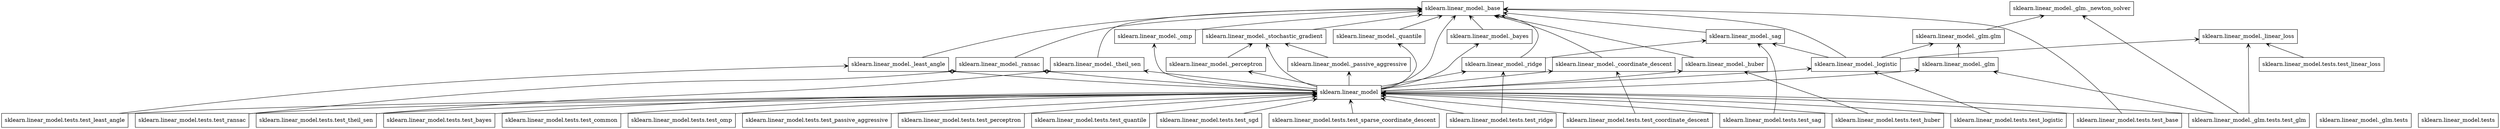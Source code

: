 digraph "packages_linear_model" {
rankdir=BT
charset="utf-8"
"sklearn.linear_model" [color="black", label=<sklearn.linear_model>, shape="box", style="solid"];
"sklearn.linear_model._base" [color="black", label=<sklearn.linear_model._base>, shape="box", style="solid"];
"sklearn.linear_model._bayes" [color="black", label=<sklearn.linear_model._bayes>, shape="box", style="solid"];
"sklearn.linear_model._coordinate_descent" [color="black", label=<sklearn.linear_model._coordinate_descent>, shape="box", style="solid"];
"sklearn.linear_model._glm" [color="black", label=<sklearn.linear_model._glm>, shape="box", style="solid"];
"sklearn.linear_model._glm._newton_solver" [color="black", label=<sklearn.linear_model._glm._newton_solver>, shape="box", style="solid"];
"sklearn.linear_model._glm.glm" [color="black", label=<sklearn.linear_model._glm.glm>, shape="box", style="solid"];
"sklearn.linear_model._glm.tests" [color="black", label=<sklearn.linear_model._glm.tests>, shape="box", style="solid"];
"sklearn.linear_model._glm.tests.test_glm" [color="black", label=<sklearn.linear_model._glm.tests.test_glm>, shape="box", style="solid"];
"sklearn.linear_model._huber" [color="black", label=<sklearn.linear_model._huber>, shape="box", style="solid"];
"sklearn.linear_model._least_angle" [color="black", label=<sklearn.linear_model._least_angle>, shape="box", style="solid"];
"sklearn.linear_model._linear_loss" [color="black", label=<sklearn.linear_model._linear_loss>, shape="box", style="solid"];
"sklearn.linear_model._logistic" [color="black", label=<sklearn.linear_model._logistic>, shape="box", style="solid"];
"sklearn.linear_model._omp" [color="black", label=<sklearn.linear_model._omp>, shape="box", style="solid"];
"sklearn.linear_model._passive_aggressive" [color="black", label=<sklearn.linear_model._passive_aggressive>, shape="box", style="solid"];
"sklearn.linear_model._perceptron" [color="black", label=<sklearn.linear_model._perceptron>, shape="box", style="solid"];
"sklearn.linear_model._quantile" [color="black", label=<sklearn.linear_model._quantile>, shape="box", style="solid"];
"sklearn.linear_model._ransac" [color="black", label=<sklearn.linear_model._ransac>, shape="box", style="solid"];
"sklearn.linear_model._ridge" [color="black", label=<sklearn.linear_model._ridge>, shape="box", style="solid"];
"sklearn.linear_model._sag" [color="black", label=<sklearn.linear_model._sag>, shape="box", style="solid"];
"sklearn.linear_model._stochastic_gradient" [color="black", label=<sklearn.linear_model._stochastic_gradient>, shape="box", style="solid"];
"sklearn.linear_model._theil_sen" [color="black", label=<sklearn.linear_model._theil_sen>, shape="box", style="solid"];
"sklearn.linear_model.tests" [color="black", label=<sklearn.linear_model.tests>, shape="box", style="solid"];
"sklearn.linear_model.tests.test_base" [color="black", label=<sklearn.linear_model.tests.test_base>, shape="box", style="solid"];
"sklearn.linear_model.tests.test_bayes" [color="black", label=<sklearn.linear_model.tests.test_bayes>, shape="box", style="solid"];
"sklearn.linear_model.tests.test_common" [color="black", label=<sklearn.linear_model.tests.test_common>, shape="box", style="solid"];
"sklearn.linear_model.tests.test_coordinate_descent" [color="black", label=<sklearn.linear_model.tests.test_coordinate_descent>, shape="box", style="solid"];
"sklearn.linear_model.tests.test_huber" [color="black", label=<sklearn.linear_model.tests.test_huber>, shape="box", style="solid"];
"sklearn.linear_model.tests.test_least_angle" [color="black", label=<sklearn.linear_model.tests.test_least_angle>, shape="box", style="solid"];
"sklearn.linear_model.tests.test_linear_loss" [color="black", label=<sklearn.linear_model.tests.test_linear_loss>, shape="box", style="solid"];
"sklearn.linear_model.tests.test_logistic" [color="black", label=<sklearn.linear_model.tests.test_logistic>, shape="box", style="solid"];
"sklearn.linear_model.tests.test_omp" [color="black", label=<sklearn.linear_model.tests.test_omp>, shape="box", style="solid"];
"sklearn.linear_model.tests.test_passive_aggressive" [color="black", label=<sklearn.linear_model.tests.test_passive_aggressive>, shape="box", style="solid"];
"sklearn.linear_model.tests.test_perceptron" [color="black", label=<sklearn.linear_model.tests.test_perceptron>, shape="box", style="solid"];
"sklearn.linear_model.tests.test_quantile" [color="black", label=<sklearn.linear_model.tests.test_quantile>, shape="box", style="solid"];
"sklearn.linear_model.tests.test_ransac" [color="black", label=<sklearn.linear_model.tests.test_ransac>, shape="box", style="solid"];
"sklearn.linear_model.tests.test_ridge" [color="black", label=<sklearn.linear_model.tests.test_ridge>, shape="box", style="solid"];
"sklearn.linear_model.tests.test_sag" [color="black", label=<sklearn.linear_model.tests.test_sag>, shape="box", style="solid"];
"sklearn.linear_model.tests.test_sgd" [color="black", label=<sklearn.linear_model.tests.test_sgd>, shape="box", style="solid"];
"sklearn.linear_model.tests.test_sparse_coordinate_descent" [color="black", label=<sklearn.linear_model.tests.test_sparse_coordinate_descent>, shape="box", style="solid"];
"sklearn.linear_model.tests.test_theil_sen" [color="black", label=<sklearn.linear_model.tests.test_theil_sen>, shape="box", style="solid"];
"sklearn.linear_model" -> "sklearn.linear_model._base" [arrowhead="open", arrowtail="none"];
"sklearn.linear_model" -> "sklearn.linear_model._bayes" [arrowhead="open", arrowtail="none"];
"sklearn.linear_model" -> "sklearn.linear_model._coordinate_descent" [arrowhead="open", arrowtail="none"];
"sklearn.linear_model" -> "sklearn.linear_model._glm" [arrowhead="open", arrowtail="none"];
"sklearn.linear_model" -> "sklearn.linear_model._huber" [arrowhead="open", arrowtail="none"];
"sklearn.linear_model" -> "sklearn.linear_model._least_angle" [arrowhead="open", arrowtail="none"];
"sklearn.linear_model" -> "sklearn.linear_model._logistic" [arrowhead="open", arrowtail="none"];
"sklearn.linear_model" -> "sklearn.linear_model._omp" [arrowhead="open", arrowtail="none"];
"sklearn.linear_model" -> "sklearn.linear_model._passive_aggressive" [arrowhead="open", arrowtail="none"];
"sklearn.linear_model" -> "sklearn.linear_model._perceptron" [arrowhead="open", arrowtail="none"];
"sklearn.linear_model" -> "sklearn.linear_model._quantile" [arrowhead="open", arrowtail="none"];
"sklearn.linear_model" -> "sklearn.linear_model._ransac" [arrowhead="open", arrowtail="none"];
"sklearn.linear_model" -> "sklearn.linear_model._ridge" [arrowhead="open", arrowtail="none"];
"sklearn.linear_model" -> "sklearn.linear_model._stochastic_gradient" [arrowhead="open", arrowtail="none"];
"sklearn.linear_model" -> "sklearn.linear_model._theil_sen" [arrowhead="open", arrowtail="none"];
"sklearn.linear_model._bayes" -> "sklearn.linear_model._base" [arrowhead="open", arrowtail="none"];
"sklearn.linear_model._coordinate_descent" -> "sklearn.linear_model._base" [arrowhead="open", arrowtail="none"];
"sklearn.linear_model._glm" -> "sklearn.linear_model._glm.glm" [arrowhead="open", arrowtail="none"];
"sklearn.linear_model._glm.glm" -> "sklearn.linear_model._glm._newton_solver" [arrowhead="open", arrowtail="none"];
"sklearn.linear_model._glm.tests.test_glm" -> "sklearn.linear_model" [arrowhead="open", arrowtail="none"];
"sklearn.linear_model._glm.tests.test_glm" -> "sklearn.linear_model._glm" [arrowhead="open", arrowtail="none"];
"sklearn.linear_model._glm.tests.test_glm" -> "sklearn.linear_model._glm._newton_solver" [arrowhead="open", arrowtail="none"];
"sklearn.linear_model._glm.tests.test_glm" -> "sklearn.linear_model._linear_loss" [arrowhead="open", arrowtail="none"];
"sklearn.linear_model._huber" -> "sklearn.linear_model._base" [arrowhead="open", arrowtail="none"];
"sklearn.linear_model._least_angle" -> "sklearn.linear_model._base" [arrowhead="open", arrowtail="none"];
"sklearn.linear_model._logistic" -> "sklearn.linear_model._base" [arrowhead="open", arrowtail="none"];
"sklearn.linear_model._logistic" -> "sklearn.linear_model._glm.glm" [arrowhead="open", arrowtail="none"];
"sklearn.linear_model._logistic" -> "sklearn.linear_model._linear_loss" [arrowhead="open", arrowtail="none"];
"sklearn.linear_model._logistic" -> "sklearn.linear_model._sag" [arrowhead="open", arrowtail="none"];
"sklearn.linear_model._omp" -> "sklearn.linear_model._base" [arrowhead="open", arrowtail="none"];
"sklearn.linear_model._passive_aggressive" -> "sklearn.linear_model._stochastic_gradient" [arrowhead="open", arrowtail="none"];
"sklearn.linear_model._perceptron" -> "sklearn.linear_model._stochastic_gradient" [arrowhead="open", arrowtail="none"];
"sklearn.linear_model._quantile" -> "sklearn.linear_model._base" [arrowhead="open", arrowtail="none"];
"sklearn.linear_model._ransac" -> "sklearn.linear_model._base" [arrowhead="open", arrowtail="none"];
"sklearn.linear_model._ridge" -> "sklearn.linear_model._base" [arrowhead="open", arrowtail="none"];
"sklearn.linear_model._ridge" -> "sklearn.linear_model._sag" [arrowhead="open", arrowtail="none"];
"sklearn.linear_model._sag" -> "sklearn.linear_model._base" [arrowhead="open", arrowtail="none"];
"sklearn.linear_model._stochastic_gradient" -> "sklearn.linear_model._base" [arrowhead="open", arrowtail="none"];
"sklearn.linear_model._theil_sen" -> "sklearn.linear_model._base" [arrowhead="open", arrowtail="none"];
"sklearn.linear_model.tests.test_base" -> "sklearn.linear_model" [arrowhead="open", arrowtail="none"];
"sklearn.linear_model.tests.test_base" -> "sklearn.linear_model._base" [arrowhead="open", arrowtail="none"];
"sklearn.linear_model.tests.test_bayes" -> "sklearn.linear_model" [arrowhead="open", arrowtail="none"];
"sklearn.linear_model.tests.test_common" -> "sklearn.linear_model" [arrowhead="open", arrowtail="none"];
"sklearn.linear_model.tests.test_coordinate_descent" -> "sklearn.linear_model" [arrowhead="open", arrowtail="none"];
"sklearn.linear_model.tests.test_coordinate_descent" -> "sklearn.linear_model._coordinate_descent" [arrowhead="open", arrowtail="none"];
"sklearn.linear_model.tests.test_huber" -> "sklearn.linear_model" [arrowhead="open", arrowtail="none"];
"sklearn.linear_model.tests.test_huber" -> "sklearn.linear_model._huber" [arrowhead="open", arrowtail="none"];
"sklearn.linear_model.tests.test_least_angle" -> "sklearn.linear_model" [arrowhead="open", arrowtail="none"];
"sklearn.linear_model.tests.test_least_angle" -> "sklearn.linear_model._least_angle" [arrowhead="open", arrowtail="none"];
"sklearn.linear_model.tests.test_linear_loss" -> "sklearn.linear_model._linear_loss" [arrowhead="open", arrowtail="none"];
"sklearn.linear_model.tests.test_logistic" -> "sklearn.linear_model" [arrowhead="open", arrowtail="none"];
"sklearn.linear_model.tests.test_logistic" -> "sklearn.linear_model._logistic" [arrowhead="open", arrowtail="none"];
"sklearn.linear_model.tests.test_omp" -> "sklearn.linear_model" [arrowhead="open", arrowtail="none"];
"sklearn.linear_model.tests.test_passive_aggressive" -> "sklearn.linear_model" [arrowhead="open", arrowtail="none"];
"sklearn.linear_model.tests.test_perceptron" -> "sklearn.linear_model" [arrowhead="open", arrowtail="none"];
"sklearn.linear_model.tests.test_quantile" -> "sklearn.linear_model" [arrowhead="open", arrowtail="none"];
"sklearn.linear_model.tests.test_ransac" -> "sklearn.linear_model" [arrowhead="open", arrowtail="none"];
"sklearn.linear_model.tests.test_ransac" -> "sklearn.linear_model._ransac" [arrowhead="open", arrowtail="none"];
"sklearn.linear_model.tests.test_ridge" -> "sklearn.linear_model" [arrowhead="open", arrowtail="none"];
"sklearn.linear_model.tests.test_ridge" -> "sklearn.linear_model._ridge" [arrowhead="open", arrowtail="none"];
"sklearn.linear_model.tests.test_sag" -> "sklearn.linear_model" [arrowhead="open", arrowtail="none"];
"sklearn.linear_model.tests.test_sag" -> "sklearn.linear_model._sag" [arrowhead="open", arrowtail="none"];
"sklearn.linear_model.tests.test_sgd" -> "sklearn.linear_model" [arrowhead="open", arrowtail="none"];
"sklearn.linear_model.tests.test_sparse_coordinate_descent" -> "sklearn.linear_model" [arrowhead="open", arrowtail="none"];
"sklearn.linear_model.tests.test_theil_sen" -> "sklearn.linear_model" [arrowhead="open", arrowtail="none"];
"sklearn.linear_model.tests.test_theil_sen" -> "sklearn.linear_model._theil_sen" [arrowhead="open", arrowtail="none"];
}
